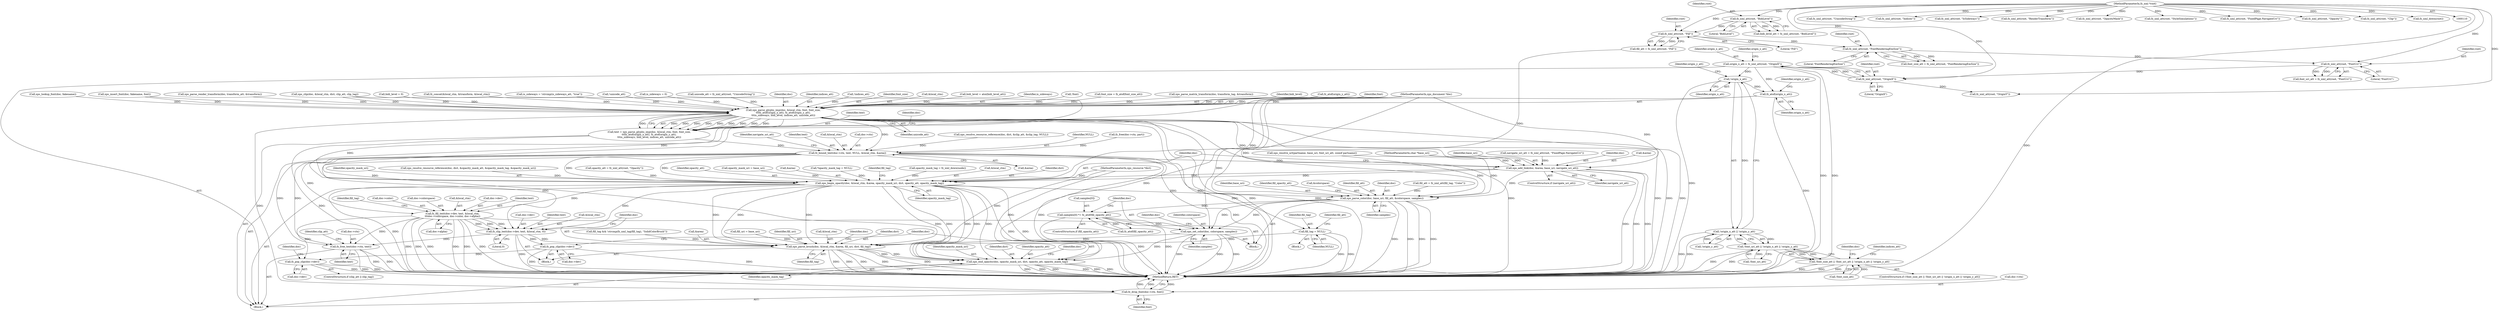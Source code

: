 digraph "0_ghostscript_60dabde18d7fe12b19da8b509bdfee9cc886aafc_1@pointer" {
"1000357" [label="(Call,!origin_x_att)"];
"1000203" [label="(Call,origin_x_att = fz_xml_att(root, \"OriginX\"))"];
"1000205" [label="(Call,fz_xml_att(root, \"OriginX\"))"];
"1000200" [label="(Call,fz_xml_att(root, \"FontUri\"))"];
"1000195" [label="(Call,fz_xml_att(root, \"FontRenderingEmSize\"))"];
"1000190" [label="(Call,fz_xml_att(root, \"Fill\"))"];
"1000185" [label="(Call,fz_xml_att(root, \"BidiLevel\"))"];
"1000115" [label="(MethodParameterIn,fz_xml *root)"];
"1000356" [label="(Call,!origin_x_att || !origin_y_att)"];
"1000353" [label="(Call,!font_uri_att || !origin_x_att || !origin_y_att)"];
"1000350" [label="(Call,!font_size_att || !font_uri_att || !origin_x_att || !origin_y_att)"];
"1000634" [label="(Call,fz_atof(origin_x_att))"];
"1000628" [label="(Call,xps_parse_glyphs_imp(doc, &local_ctm, font, font_size,\n\t\t\tfz_atof(origin_x_att), fz_atof(origin_y_att),\n\t\t\tis_sideways, bidi_level, indices_att, unicode_att))"];
"1000626" [label="(Call,text = xps_parse_glyphs_imp(doc, &local_ctm, font, font_size,\n\t\t\tfz_atof(origin_x_att), fz_atof(origin_y_att),\n\t\t\tis_sideways, bidi_level, indices_att, unicode_att))"];
"1000642" [label="(Call,fz_bound_text(doc->ctx, text, NULL, &local_ctm, &area))"];
"1000654" [label="(Call,xps_add_link(doc, &area, base_uri, navigate_uri_att))"];
"1000660" [label="(Call,xps_begin_opacity(doc, &local_ctm, &area, opacity_mask_uri, dict, opacity_att, opacity_mask_tag))"];
"1000697" [label="(Call,xps_parse_color(doc, base_uri, fill_att, &colorspace, samples))"];
"1000706" [label="(Call,samples[0] *= fz_atof(fill_opacity_att))"];
"1000712" [label="(Call,xps_set_color(doc, colorspace, samples))"];
"1000743" [label="(Call,xps_parse_brush(doc, &local_ctm, &area, fill_uri, dict, fill_tag))"];
"1000756" [label="(Call,xps_end_opacity(doc, opacity_mask_uri, dict, opacity_att, opacity_mask_tag))"];
"1000716" [label="(Call,fz_fill_text(doc->dev, text, &local_ctm,\n\t\t\tdoc->colorspace, doc->color, doc->alpha))"];
"1000735" [label="(Call,fz_clip_text(doc->dev, text, &local_ctm, 0))"];
"1000752" [label="(Call,fz_pop_clip(doc->dev))"];
"1000771" [label="(Call,fz_pop_clip(doc->dev))"];
"1000762" [label="(Call,fz_free_text(doc->ctx, text))"];
"1000775" [label="(Call,fz_drop_font(doc->ctx, font))"];
"1000689" [label="(Call,fill_tag = NULL)"];
"1000193" [label="(Call,font_size_att = fz_xml_att(root, \"FontRenderingEmSize\"))"];
"1000775" [label="(Call,fz_drop_font(doc->ctx, font))"];
"1000173" [label="(Call,bidi_level = 0)"];
"1000604" [label="(Call,fz_concat(&local_ctm, &transform, &local_ctm))"];
"1000684" [label="(Call,fill_att = fz_xml_att(fill_tag, \"Color\"))"];
"1000701" [label="(Call,&colorspace)"];
"1000720" [label="(Identifier,text)"];
"1000377" [label="(Call,is_sideways = !strcmp(is_sideways_att, \"true\"))"];
"1000195" [label="(Call,fz_xml_att(root, \"FontRenderingEmSize\"))"];
"1000690" [label="(Identifier,fill_tag)"];
"1000734" [label="(Block,)"];
"1000642" [label="(Call,fz_bound_text(doc->ctx, text, NULL, &local_ctm, &area))"];
"1000733" [label="(Identifier,fill_tag)"];
"1000739" [label="(Identifier,text)"];
"1000769" [label="(Identifier,clip_att)"];
"1000372" [label="(Call,!unicode_att)"];
"1000735" [label="(Call,fz_clip_text(doc->dev, text, &local_ctm, 0))"];
"1000200" [label="(Call,fz_xml_att(root, \"FontUri\"))"];
"1000772" [label="(Call,doc->dev)"];
"1000187" [label="(Literal,\"BidiLevel\")"];
"1000707" [label="(Call,samples[0])"];
"1000643" [label="(Call,doc->ctx)"];
"1000759" [label="(Identifier,dict)"];
"1000726" [label="(Call,doc->color)"];
"1000225" [label="(Call,fz_xml_att(root, \"UnicodeString\"))"];
"1000659" [label="(Identifier,navigate_uri_att)"];
"1000220" [label="(Call,fz_xml_att(root, \"Indices\"))"];
"1000169" [label="(Call,is_sideways = 0)"];
"1000223" [label="(Call,unicode_att = fz_xml_att(root, \"UnicodeString\"))"];
"1000762" [label="(Call,fz_free_text(doc->ctx, text))"];
"1000323" [label="(Call,xps_resolve_resource_reference(doc, dict, &clip_att, &clip_tag, NULL))"];
"1000356" [label="(Call,!origin_x_att || !origin_y_att)"];
"1000743" [label="(Call,xps_parse_brush(doc, &local_ctm, &area, fill_uri, dict, fill_tag))"];
"1000647" [label="(Identifier,NULL)"];
"1000354" [label="(Call,!font_uri_att)"];
"1000579" [label="(Call,fz_free(doc->ctx, part))"];
"1000754" [label="(Identifier,doc)"];
"1000723" [label="(Call,doc->colorspace)"];
"1000650" [label="(Call,&area)"];
"1000186" [label="(Identifier,root)"];
"1000629" [label="(Identifier,doc)"];
"1000206" [label="(Identifier,root)"];
"1000694" [label="(Block,)"];
"1000776" [label="(Call,doc->ctx)"];
"1000640" [label="(Identifier,indices_att)"];
"1000215" [label="(Call,fz_xml_att(root, \"IsSideways\"))"];
"1000671" [label="(Call,fill_tag && !strcmp(fz_xml_tag(fill_tag), \"SolidColorBrush\"))"];
"1000654" [label="(Call,xps_add_link(doc, &area, base_uri, navigate_uri_att))"];
"1000661" [label="(Identifier,doc)"];
"1000349" [label="(ControlStructure,if (!font_size_att || !font_uri_att || !origin_x_att || !origin_y_att))"];
"1000697" [label="(Call,xps_parse_color(doc, base_uri, fill_att, &colorspace, samples))"];
"1000644" [label="(Identifier,doc)"];
"1000116" [label="(Block,)"];
"1000721" [label="(Call,&local_ctm)"];
"1000253" [label="(Call,navigate_uri_att = fz_xml_att(root, \"FixedPage.NavigateUri\"))"];
"1000664" [label="(Call,&area)"];
"1000698" [label="(Identifier,doc)"];
"1000757" [label="(Identifier,doc)"];
"1000740" [label="(Call,&local_ctm)"];
"1000360" [label="(Identifier,origin_y_att)"];
"1000689" [label="(Call,fill_tag = NULL)"];
"1000704" [label="(ControlStructure,if (fill_opacity_att))"];
"1000111" [label="(MethodParameterIn,xps_document *doc)"];
"1000370" [label="(Call,!indices_att)"];
"1000747" [label="(Call,&area)"];
"1000309" [label="(Call,fill_uri = base_uri)"];
"1000653" [label="(Identifier,navigate_uri_att)"];
"1000779" [label="(Identifier,font)"];
"1000633" [label="(Identifier,font_size)"];
"1000190" [label="(Call,fz_xml_att(root, \"Fill\"))"];
"1000148" [label="(Call,*opacity_mask_tag = NULL)"];
"1000235" [label="(Call,fz_xml_att(root, \"RenderTransform\"))"];
"1000715" [label="(Identifier,samples)"];
"1000672" [label="(Identifier,fill_tag)"];
"1000188" [label="(Call,fill_att = fz_xml_att(root, \"Fill\"))"];
"1000756" [label="(Call,xps_end_opacity(doc, opacity_mask_uri, dict, opacity_att, opacity_mask_tag))"];
"1000703" [label="(Identifier,samples)"];
"1000763" [label="(Call,doc->ctx)"];
"1000630" [label="(Call,&local_ctm)"];
"1000752" [label="(Call,fz_pop_clip(doc->dev))"];
"1000637" [label="(Identifier,origin_y_att)"];
"1000197" [label="(Literal,\"FontRenderingEmSize\")"];
"1000201" [label="(Identifier,root)"];
"1000626" [label="(Call,text = xps_parse_glyphs_imp(doc, &local_ctm, font, font_size,\n\t\t\tfz_atof(origin_x_att), fz_atof(origin_y_att),\n\t\t\tis_sideways, bidi_level, indices_att, unicode_att))"];
"1000353" [label="(Call,!font_uri_att || !origin_x_att || !origin_y_att)"];
"1000385" [label="(Call,bidi_level = atoi(bidi_level_att))"];
"1000712" [label="(Call,xps_set_color(doc, colorspace, samples))"];
"1000749" [label="(Identifier,fill_uri)"];
"1000760" [label="(Identifier,opacity_att)"];
"1000285" [label="(Call,opacity_mask_tag = fz_xml_down(node))"];
"1000693" [label="(Identifier,fill_att)"];
"1000250" [label="(Call,fz_xml_att(root, \"OpacityMask\"))"];
"1000662" [label="(Call,&local_ctm)"];
"1000641" [label="(Identifier,unicode_att)"];
"1000729" [label="(Call,doc->alpha)"];
"1000745" [label="(Call,&local_ctm)"];
"1000357" [label="(Call,!origin_x_att)"];
"1000691" [label="(Identifier,NULL)"];
"1000777" [label="(Identifier,doc)"];
"1000191" [label="(Identifier,root)"];
"1000230" [label="(Call,fz_xml_att(root, \"StyleSimulations\"))"];
"1000652" [label="(ControlStructure,if (navigate_uri_att))"];
"1000192" [label="(Literal,\"Fill\")"];
"1000706" [label="(Call,samples[0] *= fz_atof(fill_opacity_att))"];
"1000761" [label="(Identifier,opacity_mask_tag)"];
"1000744" [label="(Identifier,doc)"];
"1000766" [label="(Identifier,text)"];
"1000667" [label="(Identifier,dict)"];
"1000255" [label="(Call,fz_xml_att(root, \"FixedPage.NavigateUri\"))"];
"1000210" [label="(Call,fz_xml_att(root, \"OriginY\"))"];
"1000638" [label="(Identifier,is_sideways)"];
"1000207" [label="(Literal,\"OriginX\")"];
"1000717" [label="(Call,doc->dev)"];
"1000751" [label="(Identifier,fill_tag)"];
"1000202" [label="(Literal,\"FontUri\")"];
"1000767" [label="(ControlStructure,if (clip_att || clip_tag))"];
"1000628" [label="(Call,xps_parse_glyphs_imp(doc, &local_ctm, font, font_size,\n\t\t\tfz_atof(origin_x_att), fz_atof(origin_y_att),\n\t\t\tis_sideways, bidi_level, indices_att, unicode_att))"];
"1000646" [label="(Identifier,text)"];
"1000666" [label="(Identifier,opacity_mask_uri)"];
"1000678" [label="(Block,)"];
"1000699" [label="(Identifier,base_uri)"];
"1000371" [label="(Identifier,indices_att)"];
"1000655" [label="(Identifier,doc)"];
"1000350" [label="(Call,!font_size_att || !font_uri_att || !origin_x_att || !origin_y_att)"];
"1000245" [label="(Call,fz_xml_att(root, \"Opacity\"))"];
"1000634" [label="(Call,fz_atof(origin_x_att))"];
"1000705" [label="(Identifier,fill_opacity_att)"];
"1000714" [label="(Identifier,colorspace)"];
"1000459" [label="(Call,!font)"];
"1000627" [label="(Identifier,text)"];
"1000780" [label="(MethodReturn,RET)"];
"1000648" [label="(Call,&local_ctm)"];
"1000351" [label="(Call,!font_size_att)"];
"1000622" [label="(Call,font_size = fz_atof(font_size_att))"];
"1000204" [label="(Identifier,origin_x_att)"];
"1000114" [label="(MethodParameterIn,xps_resource *dict)"];
"1000198" [label="(Call,font_uri_att = fz_xml_att(root, \"FontUri\"))"];
"1000183" [label="(Call,bidi_level_att = fz_xml_att(root, \"BidiLevel\"))"];
"1000359" [label="(Call,!origin_y_att)"];
"1000340" [label="(Call,xps_resolve_resource_reference(doc, dict, &opacity_mask_att, &opacity_mask_tag, &opacity_mask_uri))"];
"1000243" [label="(Call,opacity_att = fz_xml_att(root, \"Opacity\"))"];
"1000203" [label="(Call,origin_x_att = fz_xml_att(root, \"OriginX\"))"];
"1000185" [label="(Call,fz_xml_att(root, \"BidiLevel\"))"];
"1000599" [label="(Call,xps_parse_matrix_transform(doc, transform_tag, &transform))"];
"1000668" [label="(Identifier,opacity_att)"];
"1000639" [label="(Identifier,bidi_level)"];
"1000750" [label="(Identifier,dict)"];
"1000113" [label="(MethodParameterIn,char *base_uri)"];
"1000240" [label="(Call,fz_xml_att(root, \"Clip\"))"];
"1000716" [label="(Call,fz_fill_text(doc->dev, text, &local_ctm,\n\t\t\tdoc->colorspace, doc->color, doc->alpha))"];
"1000636" [label="(Call,fz_atof(origin_y_att))"];
"1000312" [label="(Call,opacity_mask_uri = base_uri)"];
"1000764" [label="(Identifier,doc)"];
"1000700" [label="(Identifier,fill_att)"];
"1000196" [label="(Identifier,root)"];
"1000656" [label="(Call,&area)"];
"1000753" [label="(Call,doc->dev)"];
"1000364" [label="(Identifier,doc)"];
"1000713" [label="(Identifier,doc)"];
"1000771" [label="(Call,fz_pop_clip(doc->dev))"];
"1000718" [label="(Identifier,doc)"];
"1000261" [label="(Call,fz_xml_down(root))"];
"1000205" [label="(Call,fz_xml_att(root, \"OriginX\"))"];
"1000632" [label="(Identifier,font)"];
"1000455" [label="(Call,xps_lookup_font(doc, fakename))"];
"1000758" [label="(Identifier,opacity_mask_uri)"];
"1000710" [label="(Call,fz_atof(fill_opacity_att))"];
"1000115" [label="(MethodParameterIn,fz_xml *root)"];
"1000635" [label="(Identifier,origin_x_att)"];
"1000568" [label="(Call,xps_insert_font(doc, fakename, font))"];
"1000358" [label="(Identifier,origin_x_att)"];
"1000209" [label="(Identifier,origin_y_att)"];
"1000669" [label="(Identifier,opacity_mask_tag)"];
"1000592" [label="(Call,xps_parse_render_transform(doc, transform_att, &transform))"];
"1000389" [label="(Call,xps_resolve_url(partname, base_uri, font_uri_att, sizeof partname))"];
"1000736" [label="(Call,doc->dev)"];
"1000658" [label="(Identifier,base_uri)"];
"1000615" [label="(Call,xps_clip(doc, &local_ctm, dict, clip_att, clip_tag))"];
"1000742" [label="(Literal,0)"];
"1000660" [label="(Call,xps_begin_opacity(doc, &local_ctm, &area, opacity_mask_uri, dict, opacity_att, opacity_mask_tag))"];
"1000357" -> "1000356"  [label="AST: "];
"1000357" -> "1000358"  [label="CFG: "];
"1000358" -> "1000357"  [label="AST: "];
"1000360" -> "1000357"  [label="CFG: "];
"1000356" -> "1000357"  [label="CFG: "];
"1000357" -> "1000780"  [label="DDG: "];
"1000357" -> "1000356"  [label="DDG: "];
"1000203" -> "1000357"  [label="DDG: "];
"1000357" -> "1000634"  [label="DDG: "];
"1000203" -> "1000116"  [label="AST: "];
"1000203" -> "1000205"  [label="CFG: "];
"1000204" -> "1000203"  [label="AST: "];
"1000205" -> "1000203"  [label="AST: "];
"1000209" -> "1000203"  [label="CFG: "];
"1000203" -> "1000780"  [label="DDG: "];
"1000203" -> "1000780"  [label="DDG: "];
"1000205" -> "1000203"  [label="DDG: "];
"1000205" -> "1000203"  [label="DDG: "];
"1000203" -> "1000634"  [label="DDG: "];
"1000205" -> "1000207"  [label="CFG: "];
"1000206" -> "1000205"  [label="AST: "];
"1000207" -> "1000205"  [label="AST: "];
"1000200" -> "1000205"  [label="DDG: "];
"1000115" -> "1000205"  [label="DDG: "];
"1000205" -> "1000210"  [label="DDG: "];
"1000200" -> "1000198"  [label="AST: "];
"1000200" -> "1000202"  [label="CFG: "];
"1000201" -> "1000200"  [label="AST: "];
"1000202" -> "1000200"  [label="AST: "];
"1000198" -> "1000200"  [label="CFG: "];
"1000200" -> "1000198"  [label="DDG: "];
"1000200" -> "1000198"  [label="DDG: "];
"1000195" -> "1000200"  [label="DDG: "];
"1000115" -> "1000200"  [label="DDG: "];
"1000195" -> "1000193"  [label="AST: "];
"1000195" -> "1000197"  [label="CFG: "];
"1000196" -> "1000195"  [label="AST: "];
"1000197" -> "1000195"  [label="AST: "];
"1000193" -> "1000195"  [label="CFG: "];
"1000195" -> "1000193"  [label="DDG: "];
"1000195" -> "1000193"  [label="DDG: "];
"1000190" -> "1000195"  [label="DDG: "];
"1000115" -> "1000195"  [label="DDG: "];
"1000190" -> "1000188"  [label="AST: "];
"1000190" -> "1000192"  [label="CFG: "];
"1000191" -> "1000190"  [label="AST: "];
"1000192" -> "1000190"  [label="AST: "];
"1000188" -> "1000190"  [label="CFG: "];
"1000190" -> "1000188"  [label="DDG: "];
"1000190" -> "1000188"  [label="DDG: "];
"1000185" -> "1000190"  [label="DDG: "];
"1000115" -> "1000190"  [label="DDG: "];
"1000185" -> "1000183"  [label="AST: "];
"1000185" -> "1000187"  [label="CFG: "];
"1000186" -> "1000185"  [label="AST: "];
"1000187" -> "1000185"  [label="AST: "];
"1000183" -> "1000185"  [label="CFG: "];
"1000185" -> "1000183"  [label="DDG: "];
"1000185" -> "1000183"  [label="DDG: "];
"1000115" -> "1000185"  [label="DDG: "];
"1000115" -> "1000110"  [label="AST: "];
"1000115" -> "1000780"  [label="DDG: "];
"1000115" -> "1000210"  [label="DDG: "];
"1000115" -> "1000215"  [label="DDG: "];
"1000115" -> "1000220"  [label="DDG: "];
"1000115" -> "1000225"  [label="DDG: "];
"1000115" -> "1000230"  [label="DDG: "];
"1000115" -> "1000235"  [label="DDG: "];
"1000115" -> "1000240"  [label="DDG: "];
"1000115" -> "1000245"  [label="DDG: "];
"1000115" -> "1000250"  [label="DDG: "];
"1000115" -> "1000255"  [label="DDG: "];
"1000115" -> "1000261"  [label="DDG: "];
"1000356" -> "1000353"  [label="AST: "];
"1000356" -> "1000359"  [label="CFG: "];
"1000359" -> "1000356"  [label="AST: "];
"1000353" -> "1000356"  [label="CFG: "];
"1000356" -> "1000780"  [label="DDG: "];
"1000356" -> "1000780"  [label="DDG: "];
"1000356" -> "1000353"  [label="DDG: "];
"1000356" -> "1000353"  [label="DDG: "];
"1000359" -> "1000356"  [label="DDG: "];
"1000353" -> "1000350"  [label="AST: "];
"1000353" -> "1000354"  [label="CFG: "];
"1000354" -> "1000353"  [label="AST: "];
"1000350" -> "1000353"  [label="CFG: "];
"1000353" -> "1000780"  [label="DDG: "];
"1000353" -> "1000780"  [label="DDG: "];
"1000353" -> "1000350"  [label="DDG: "];
"1000353" -> "1000350"  [label="DDG: "];
"1000354" -> "1000353"  [label="DDG: "];
"1000350" -> "1000349"  [label="AST: "];
"1000350" -> "1000351"  [label="CFG: "];
"1000351" -> "1000350"  [label="AST: "];
"1000364" -> "1000350"  [label="CFG: "];
"1000371" -> "1000350"  [label="CFG: "];
"1000350" -> "1000780"  [label="DDG: "];
"1000350" -> "1000780"  [label="DDG: "];
"1000350" -> "1000780"  [label="DDG: "];
"1000351" -> "1000350"  [label="DDG: "];
"1000634" -> "1000628"  [label="AST: "];
"1000634" -> "1000635"  [label="CFG: "];
"1000635" -> "1000634"  [label="AST: "];
"1000637" -> "1000634"  [label="CFG: "];
"1000634" -> "1000780"  [label="DDG: "];
"1000634" -> "1000628"  [label="DDG: "];
"1000628" -> "1000626"  [label="AST: "];
"1000628" -> "1000641"  [label="CFG: "];
"1000629" -> "1000628"  [label="AST: "];
"1000630" -> "1000628"  [label="AST: "];
"1000632" -> "1000628"  [label="AST: "];
"1000633" -> "1000628"  [label="AST: "];
"1000636" -> "1000628"  [label="AST: "];
"1000638" -> "1000628"  [label="AST: "];
"1000639" -> "1000628"  [label="AST: "];
"1000640" -> "1000628"  [label="AST: "];
"1000641" -> "1000628"  [label="AST: "];
"1000626" -> "1000628"  [label="CFG: "];
"1000628" -> "1000780"  [label="DDG: "];
"1000628" -> "1000780"  [label="DDG: "];
"1000628" -> "1000780"  [label="DDG: "];
"1000628" -> "1000780"  [label="DDG: "];
"1000628" -> "1000780"  [label="DDG: "];
"1000628" -> "1000780"  [label="DDG: "];
"1000628" -> "1000780"  [label="DDG: "];
"1000628" -> "1000626"  [label="DDG: "];
"1000628" -> "1000626"  [label="DDG: "];
"1000628" -> "1000626"  [label="DDG: "];
"1000628" -> "1000626"  [label="DDG: "];
"1000628" -> "1000626"  [label="DDG: "];
"1000628" -> "1000626"  [label="DDG: "];
"1000628" -> "1000626"  [label="DDG: "];
"1000628" -> "1000626"  [label="DDG: "];
"1000628" -> "1000626"  [label="DDG: "];
"1000628" -> "1000626"  [label="DDG: "];
"1000568" -> "1000628"  [label="DDG: "];
"1000568" -> "1000628"  [label="DDG: "];
"1000615" -> "1000628"  [label="DDG: "];
"1000615" -> "1000628"  [label="DDG: "];
"1000599" -> "1000628"  [label="DDG: "];
"1000455" -> "1000628"  [label="DDG: "];
"1000592" -> "1000628"  [label="DDG: "];
"1000111" -> "1000628"  [label="DDG: "];
"1000604" -> "1000628"  [label="DDG: "];
"1000459" -> "1000628"  [label="DDG: "];
"1000622" -> "1000628"  [label="DDG: "];
"1000636" -> "1000628"  [label="DDG: "];
"1000377" -> "1000628"  [label="DDG: "];
"1000169" -> "1000628"  [label="DDG: "];
"1000385" -> "1000628"  [label="DDG: "];
"1000173" -> "1000628"  [label="DDG: "];
"1000370" -> "1000628"  [label="DDG: "];
"1000372" -> "1000628"  [label="DDG: "];
"1000223" -> "1000628"  [label="DDG: "];
"1000628" -> "1000642"  [label="DDG: "];
"1000628" -> "1000654"  [label="DDG: "];
"1000628" -> "1000660"  [label="DDG: "];
"1000628" -> "1000775"  [label="DDG: "];
"1000626" -> "1000116"  [label="AST: "];
"1000627" -> "1000626"  [label="AST: "];
"1000644" -> "1000626"  [label="CFG: "];
"1000626" -> "1000780"  [label="DDG: "];
"1000626" -> "1000642"  [label="DDG: "];
"1000642" -> "1000116"  [label="AST: "];
"1000642" -> "1000650"  [label="CFG: "];
"1000643" -> "1000642"  [label="AST: "];
"1000646" -> "1000642"  [label="AST: "];
"1000647" -> "1000642"  [label="AST: "];
"1000648" -> "1000642"  [label="AST: "];
"1000650" -> "1000642"  [label="AST: "];
"1000653" -> "1000642"  [label="CFG: "];
"1000642" -> "1000780"  [label="DDG: "];
"1000642" -> "1000780"  [label="DDG: "];
"1000579" -> "1000642"  [label="DDG: "];
"1000323" -> "1000642"  [label="DDG: "];
"1000642" -> "1000654"  [label="DDG: "];
"1000642" -> "1000660"  [label="DDG: "];
"1000642" -> "1000660"  [label="DDG: "];
"1000642" -> "1000689"  [label="DDG: "];
"1000642" -> "1000716"  [label="DDG: "];
"1000642" -> "1000735"  [label="DDG: "];
"1000642" -> "1000762"  [label="DDG: "];
"1000642" -> "1000762"  [label="DDG: "];
"1000654" -> "1000652"  [label="AST: "];
"1000654" -> "1000659"  [label="CFG: "];
"1000655" -> "1000654"  [label="AST: "];
"1000656" -> "1000654"  [label="AST: "];
"1000658" -> "1000654"  [label="AST: "];
"1000659" -> "1000654"  [label="AST: "];
"1000661" -> "1000654"  [label="CFG: "];
"1000654" -> "1000780"  [label="DDG: "];
"1000654" -> "1000780"  [label="DDG: "];
"1000654" -> "1000780"  [label="DDG: "];
"1000111" -> "1000654"  [label="DDG: "];
"1000389" -> "1000654"  [label="DDG: "];
"1000113" -> "1000654"  [label="DDG: "];
"1000253" -> "1000654"  [label="DDG: "];
"1000654" -> "1000660"  [label="DDG: "];
"1000654" -> "1000660"  [label="DDG: "];
"1000654" -> "1000697"  [label="DDG: "];
"1000660" -> "1000116"  [label="AST: "];
"1000660" -> "1000669"  [label="CFG: "];
"1000661" -> "1000660"  [label="AST: "];
"1000662" -> "1000660"  [label="AST: "];
"1000664" -> "1000660"  [label="AST: "];
"1000666" -> "1000660"  [label="AST: "];
"1000667" -> "1000660"  [label="AST: "];
"1000668" -> "1000660"  [label="AST: "];
"1000669" -> "1000660"  [label="AST: "];
"1000672" -> "1000660"  [label="CFG: "];
"1000660" -> "1000780"  [label="DDG: "];
"1000660" -> "1000780"  [label="DDG: "];
"1000660" -> "1000780"  [label="DDG: "];
"1000111" -> "1000660"  [label="DDG: "];
"1000312" -> "1000660"  [label="DDG: "];
"1000340" -> "1000660"  [label="DDG: "];
"1000615" -> "1000660"  [label="DDG: "];
"1000114" -> "1000660"  [label="DDG: "];
"1000243" -> "1000660"  [label="DDG: "];
"1000285" -> "1000660"  [label="DDG: "];
"1000148" -> "1000660"  [label="DDG: "];
"1000660" -> "1000697"  [label="DDG: "];
"1000660" -> "1000716"  [label="DDG: "];
"1000660" -> "1000735"  [label="DDG: "];
"1000660" -> "1000743"  [label="DDG: "];
"1000660" -> "1000743"  [label="DDG: "];
"1000660" -> "1000743"  [label="DDG: "];
"1000660" -> "1000756"  [label="DDG: "];
"1000660" -> "1000756"  [label="DDG: "];
"1000660" -> "1000756"  [label="DDG: "];
"1000660" -> "1000756"  [label="DDG: "];
"1000660" -> "1000756"  [label="DDG: "];
"1000697" -> "1000694"  [label="AST: "];
"1000697" -> "1000703"  [label="CFG: "];
"1000698" -> "1000697"  [label="AST: "];
"1000699" -> "1000697"  [label="AST: "];
"1000700" -> "1000697"  [label="AST: "];
"1000701" -> "1000697"  [label="AST: "];
"1000703" -> "1000697"  [label="AST: "];
"1000705" -> "1000697"  [label="CFG: "];
"1000697" -> "1000780"  [label="DDG: "];
"1000697" -> "1000780"  [label="DDG: "];
"1000697" -> "1000780"  [label="DDG: "];
"1000697" -> "1000780"  [label="DDG: "];
"1000111" -> "1000697"  [label="DDG: "];
"1000389" -> "1000697"  [label="DDG: "];
"1000113" -> "1000697"  [label="DDG: "];
"1000684" -> "1000697"  [label="DDG: "];
"1000188" -> "1000697"  [label="DDG: "];
"1000697" -> "1000706"  [label="DDG: "];
"1000697" -> "1000712"  [label="DDG: "];
"1000697" -> "1000712"  [label="DDG: "];
"1000706" -> "1000704"  [label="AST: "];
"1000706" -> "1000710"  [label="CFG: "];
"1000707" -> "1000706"  [label="AST: "];
"1000710" -> "1000706"  [label="AST: "];
"1000713" -> "1000706"  [label="CFG: "];
"1000706" -> "1000780"  [label="DDG: "];
"1000706" -> "1000780"  [label="DDG: "];
"1000710" -> "1000706"  [label="DDG: "];
"1000706" -> "1000712"  [label="DDG: "];
"1000712" -> "1000694"  [label="AST: "];
"1000712" -> "1000715"  [label="CFG: "];
"1000713" -> "1000712"  [label="AST: "];
"1000714" -> "1000712"  [label="AST: "];
"1000715" -> "1000712"  [label="AST: "];
"1000718" -> "1000712"  [label="CFG: "];
"1000712" -> "1000780"  [label="DDG: "];
"1000712" -> "1000780"  [label="DDG: "];
"1000712" -> "1000780"  [label="DDG: "];
"1000111" -> "1000712"  [label="DDG: "];
"1000712" -> "1000743"  [label="DDG: "];
"1000712" -> "1000756"  [label="DDG: "];
"1000743" -> "1000734"  [label="AST: "];
"1000743" -> "1000751"  [label="CFG: "];
"1000744" -> "1000743"  [label="AST: "];
"1000745" -> "1000743"  [label="AST: "];
"1000747" -> "1000743"  [label="AST: "];
"1000749" -> "1000743"  [label="AST: "];
"1000750" -> "1000743"  [label="AST: "];
"1000751" -> "1000743"  [label="AST: "];
"1000754" -> "1000743"  [label="CFG: "];
"1000743" -> "1000780"  [label="DDG: "];
"1000743" -> "1000780"  [label="DDG: "];
"1000743" -> "1000780"  [label="DDG: "];
"1000743" -> "1000780"  [label="DDG: "];
"1000743" -> "1000780"  [label="DDG: "];
"1000111" -> "1000743"  [label="DDG: "];
"1000735" -> "1000743"  [label="DDG: "];
"1000309" -> "1000743"  [label="DDG: "];
"1000114" -> "1000743"  [label="DDG: "];
"1000689" -> "1000743"  [label="DDG: "];
"1000671" -> "1000743"  [label="DDG: "];
"1000743" -> "1000756"  [label="DDG: "];
"1000743" -> "1000756"  [label="DDG: "];
"1000756" -> "1000116"  [label="AST: "];
"1000756" -> "1000761"  [label="CFG: "];
"1000757" -> "1000756"  [label="AST: "];
"1000758" -> "1000756"  [label="AST: "];
"1000759" -> "1000756"  [label="AST: "];
"1000760" -> "1000756"  [label="AST: "];
"1000761" -> "1000756"  [label="AST: "];
"1000764" -> "1000756"  [label="CFG: "];
"1000756" -> "1000780"  [label="DDG: "];
"1000756" -> "1000780"  [label="DDG: "];
"1000756" -> "1000780"  [label="DDG: "];
"1000756" -> "1000780"  [label="DDG: "];
"1000756" -> "1000780"  [label="DDG: "];
"1000756" -> "1000780"  [label="DDG: "];
"1000111" -> "1000756"  [label="DDG: "];
"1000114" -> "1000756"  [label="DDG: "];
"1000716" -> "1000694"  [label="AST: "];
"1000716" -> "1000729"  [label="CFG: "];
"1000717" -> "1000716"  [label="AST: "];
"1000720" -> "1000716"  [label="AST: "];
"1000721" -> "1000716"  [label="AST: "];
"1000723" -> "1000716"  [label="AST: "];
"1000726" -> "1000716"  [label="AST: "];
"1000729" -> "1000716"  [label="AST: "];
"1000733" -> "1000716"  [label="CFG: "];
"1000716" -> "1000780"  [label="DDG: "];
"1000716" -> "1000780"  [label="DDG: "];
"1000716" -> "1000780"  [label="DDG: "];
"1000716" -> "1000780"  [label="DDG: "];
"1000716" -> "1000780"  [label="DDG: "];
"1000716" -> "1000780"  [label="DDG: "];
"1000716" -> "1000735"  [label="DDG: "];
"1000716" -> "1000735"  [label="DDG: "];
"1000716" -> "1000735"  [label="DDG: "];
"1000716" -> "1000762"  [label="DDG: "];
"1000716" -> "1000771"  [label="DDG: "];
"1000735" -> "1000734"  [label="AST: "];
"1000735" -> "1000742"  [label="CFG: "];
"1000736" -> "1000735"  [label="AST: "];
"1000739" -> "1000735"  [label="AST: "];
"1000740" -> "1000735"  [label="AST: "];
"1000742" -> "1000735"  [label="AST: "];
"1000744" -> "1000735"  [label="CFG: "];
"1000735" -> "1000780"  [label="DDG: "];
"1000735" -> "1000752"  [label="DDG: "];
"1000735" -> "1000762"  [label="DDG: "];
"1000752" -> "1000734"  [label="AST: "];
"1000752" -> "1000753"  [label="CFG: "];
"1000753" -> "1000752"  [label="AST: "];
"1000757" -> "1000752"  [label="CFG: "];
"1000752" -> "1000780"  [label="DDG: "];
"1000752" -> "1000780"  [label="DDG: "];
"1000752" -> "1000771"  [label="DDG: "];
"1000771" -> "1000767"  [label="AST: "];
"1000771" -> "1000772"  [label="CFG: "];
"1000772" -> "1000771"  [label="AST: "];
"1000777" -> "1000771"  [label="CFG: "];
"1000771" -> "1000780"  [label="DDG: "];
"1000771" -> "1000780"  [label="DDG: "];
"1000762" -> "1000116"  [label="AST: "];
"1000762" -> "1000766"  [label="CFG: "];
"1000763" -> "1000762"  [label="AST: "];
"1000766" -> "1000762"  [label="AST: "];
"1000769" -> "1000762"  [label="CFG: "];
"1000762" -> "1000780"  [label="DDG: "];
"1000762" -> "1000780"  [label="DDG: "];
"1000762" -> "1000775"  [label="DDG: "];
"1000775" -> "1000116"  [label="AST: "];
"1000775" -> "1000779"  [label="CFG: "];
"1000776" -> "1000775"  [label="AST: "];
"1000779" -> "1000775"  [label="AST: "];
"1000780" -> "1000775"  [label="CFG: "];
"1000775" -> "1000780"  [label="DDG: "];
"1000775" -> "1000780"  [label="DDG: "];
"1000775" -> "1000780"  [label="DDG: "];
"1000689" -> "1000678"  [label="AST: "];
"1000689" -> "1000691"  [label="CFG: "];
"1000690" -> "1000689"  [label="AST: "];
"1000691" -> "1000689"  [label="AST: "];
"1000693" -> "1000689"  [label="CFG: "];
"1000689" -> "1000780"  [label="DDG: "];
"1000689" -> "1000780"  [label="DDG: "];
}
